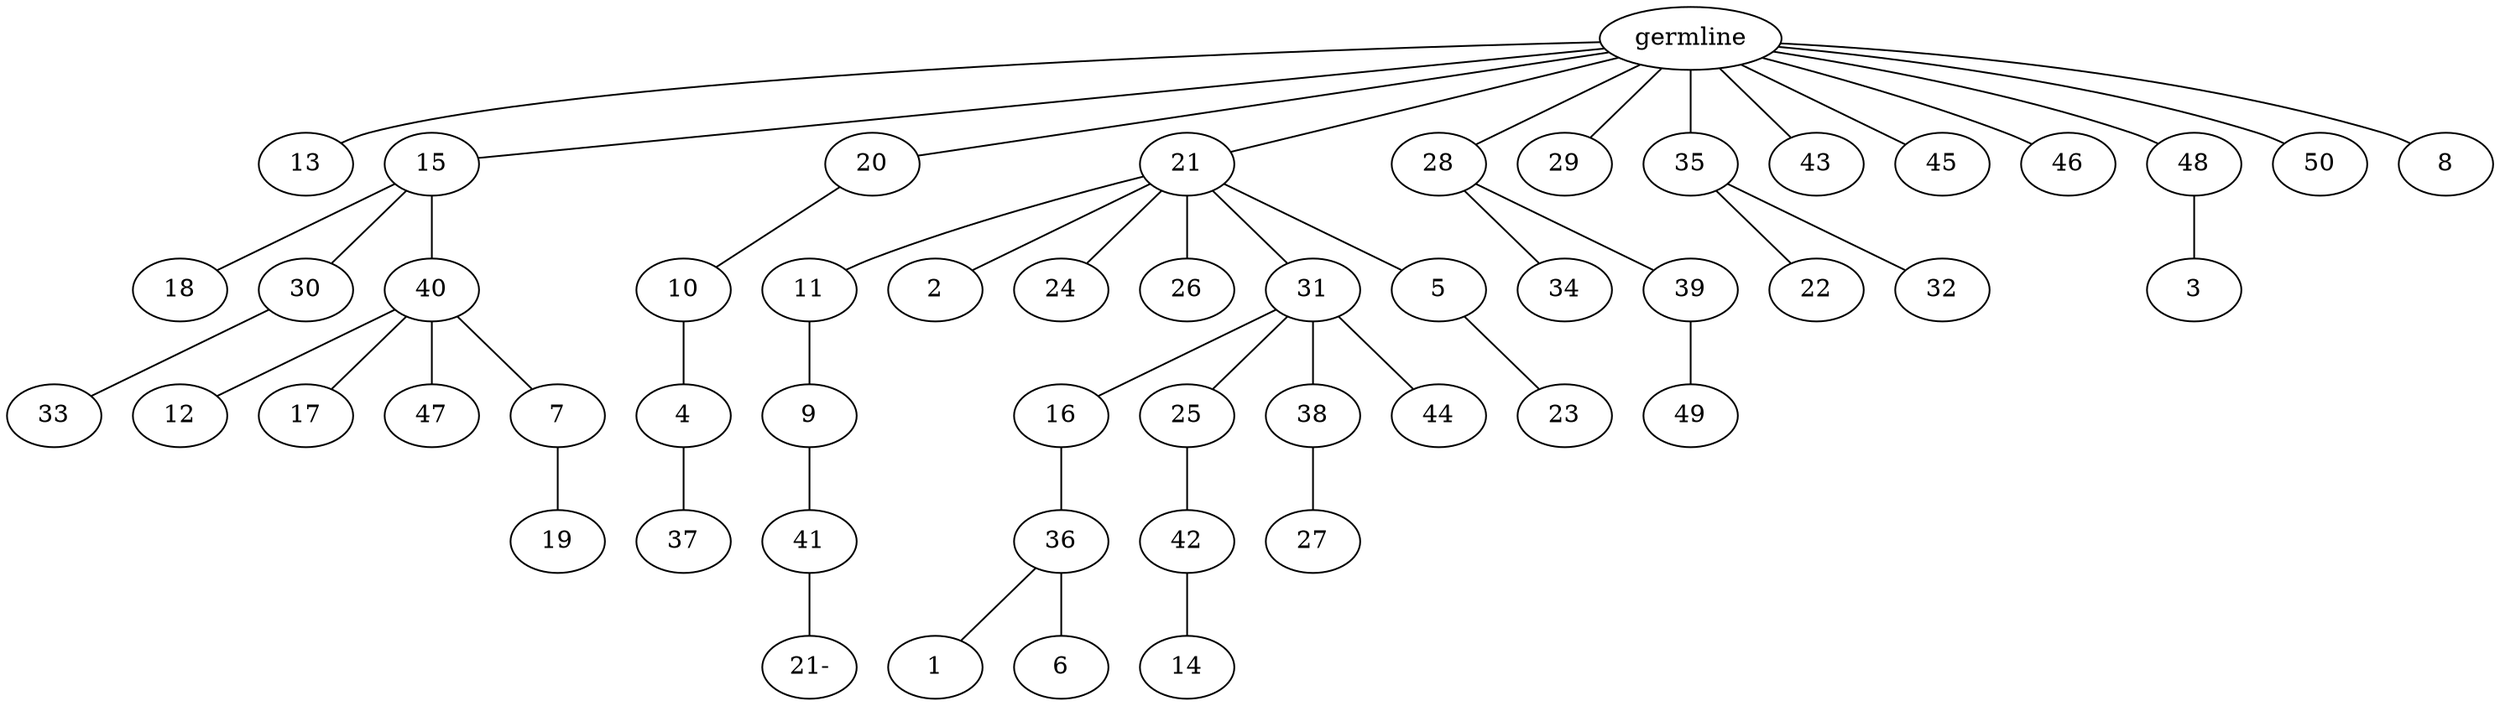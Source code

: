 graph tree {
    "140365232088880" [label="germline"];
    "140365232309920" [label="13"];
    "140365232309872" [label="15"];
    "140365232256144" [label="18"];
    "140365232256384" [label="30"];
    "140365231954384" [label="33"];
    "140365232258688" [label="40"];
    "140365231952032" [label="12"];
    "140365231955200" [label="17"];
    "140365231954240" [label="47"];
    "140365231952704" [label="7"];
    "140365232348464" [label="19"];
    "140365232312272" [label="20"];
    "140365231953328" [label="10"];
    "140365232348032" [label="4"];
    "140365232348848" [label="37"];
    "140365232311120" [label="21"];
    "140365231953712" [label="11"];
    "140365232346832" [label="9"];
    "140365232345728" [label="41"];
    "140365232219424" [label="21-"];
    "140365232214992" [label="2"];
    "140365231953952" [label="24"];
    "140365231994528" [label="26"];
    "140365231993328" [label="31"];
    "140365231968608" [label="16"];
    "140365231969904" [label="36"];
    "140365231969040" [label="1"];
    "140365231968560" [label="6"];
    "140365231972304" [label="25"];
    "140365231971920" [label="42"];
    "140365233091248" [label="14"];
    "140365231969664" [label="38"];
    "140365231971296" [label="27"];
    "140365231969472" [label="44"];
    "140365231995008" [label="5"];
    "140365231970672" [label="23"];
    "140365232258016" [label="28"];
    "140365231971824" [label="34"];
    "140365233090720" [label="39"];
    "140365231974432" [label="49"];
    "140365232813872" [label="29"];
    "140365231969328" [label="35"];
    "140365231974384" [label="22"];
    "140365231975920" [label="32"];
    "140365232127952" [label="43"];
    "140365233091104" [label="45"];
    "140365231975200" [label="46"];
    "140365231970096" [label="48"];
    "140365232110848" [label="3"];
    "140365232110320" [label="50"];
    "140365232108880" [label="8"];
    "140365232088880" -- "140365232309920";
    "140365232088880" -- "140365232309872";
    "140365232088880" -- "140365232312272";
    "140365232088880" -- "140365232311120";
    "140365232088880" -- "140365232258016";
    "140365232088880" -- "140365232813872";
    "140365232088880" -- "140365231969328";
    "140365232088880" -- "140365232127952";
    "140365232088880" -- "140365233091104";
    "140365232088880" -- "140365231975200";
    "140365232088880" -- "140365231970096";
    "140365232088880" -- "140365232110320";
    "140365232088880" -- "140365232108880";
    "140365232309872" -- "140365232256144";
    "140365232309872" -- "140365232256384";
    "140365232309872" -- "140365232258688";
    "140365232256384" -- "140365231954384";
    "140365232258688" -- "140365231952032";
    "140365232258688" -- "140365231955200";
    "140365232258688" -- "140365231954240";
    "140365232258688" -- "140365231952704";
    "140365231952704" -- "140365232348464";
    "140365232312272" -- "140365231953328";
    "140365231953328" -- "140365232348032";
    "140365232348032" -- "140365232348848";
    "140365232311120" -- "140365231953712";
    "140365232311120" -- "140365232214992";
    "140365232311120" -- "140365231953952";
    "140365232311120" -- "140365231994528";
    "140365232311120" -- "140365231993328";
    "140365232311120" -- "140365231995008";
    "140365231953712" -- "140365232346832";
    "140365232346832" -- "140365232345728";
    "140365232345728" -- "140365232219424";
    "140365231993328" -- "140365231968608";
    "140365231993328" -- "140365231972304";
    "140365231993328" -- "140365231969664";
    "140365231993328" -- "140365231969472";
    "140365231968608" -- "140365231969904";
    "140365231969904" -- "140365231969040";
    "140365231969904" -- "140365231968560";
    "140365231972304" -- "140365231971920";
    "140365231971920" -- "140365233091248";
    "140365231969664" -- "140365231971296";
    "140365231995008" -- "140365231970672";
    "140365232258016" -- "140365231971824";
    "140365232258016" -- "140365233090720";
    "140365233090720" -- "140365231974432";
    "140365231969328" -- "140365231974384";
    "140365231969328" -- "140365231975920";
    "140365231970096" -- "140365232110848";
}
